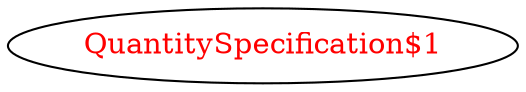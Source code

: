 digraph dependencyGraph {
 concentrate=true;
 ranksep="2.0";
 rankdir="LR"; 
 splines="ortho";
"QuantitySpecification$1" [fontcolor="red"];
}